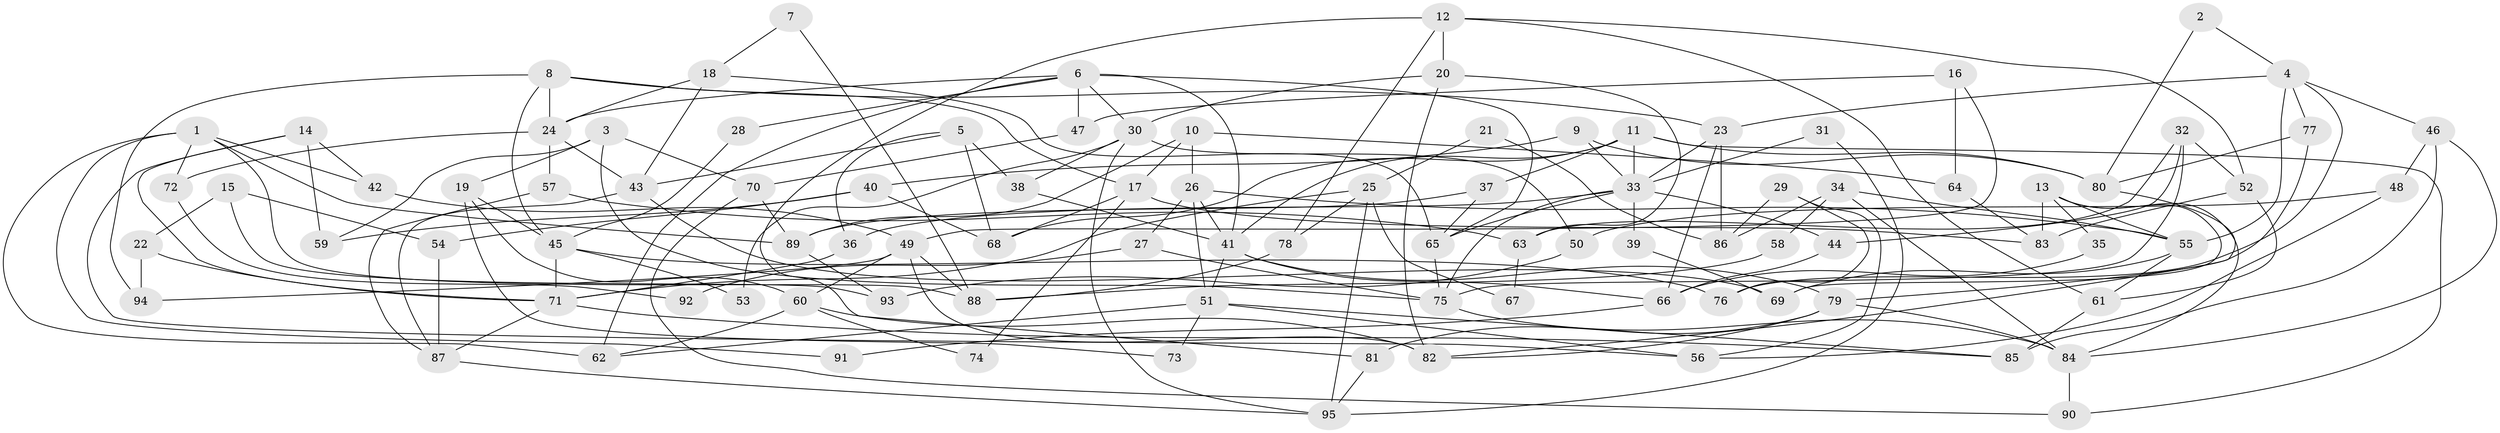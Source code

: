 // Generated by graph-tools (version 1.1) at 2025/02/03/09/25 03:02:12]
// undirected, 95 vertices, 190 edges
graph export_dot {
graph [start="1"]
  node [color=gray90,style=filled];
  1;
  2;
  3;
  4;
  5;
  6;
  7;
  8;
  9;
  10;
  11;
  12;
  13;
  14;
  15;
  16;
  17;
  18;
  19;
  20;
  21;
  22;
  23;
  24;
  25;
  26;
  27;
  28;
  29;
  30;
  31;
  32;
  33;
  34;
  35;
  36;
  37;
  38;
  39;
  40;
  41;
  42;
  43;
  44;
  45;
  46;
  47;
  48;
  49;
  50;
  51;
  52;
  53;
  54;
  55;
  56;
  57;
  58;
  59;
  60;
  61;
  62;
  63;
  64;
  65;
  66;
  67;
  68;
  69;
  70;
  71;
  72;
  73;
  74;
  75;
  76;
  77;
  78;
  79;
  80;
  81;
  82;
  83;
  84;
  85;
  86;
  87;
  88;
  89;
  90;
  91;
  92;
  93;
  94;
  95;
  1 -- 62;
  1 -- 42;
  1 -- 72;
  1 -- 88;
  1 -- 89;
  1 -- 91;
  2 -- 4;
  2 -- 80;
  3 -- 19;
  3 -- 75;
  3 -- 59;
  3 -- 70;
  4 -- 55;
  4 -- 76;
  4 -- 23;
  4 -- 46;
  4 -- 77;
  5 -- 68;
  5 -- 38;
  5 -- 36;
  5 -- 43;
  6 -- 65;
  6 -- 41;
  6 -- 24;
  6 -- 28;
  6 -- 30;
  6 -- 47;
  6 -- 62;
  7 -- 18;
  7 -- 88;
  8 -- 24;
  8 -- 17;
  8 -- 23;
  8 -- 45;
  8 -- 94;
  9 -- 33;
  9 -- 80;
  9 -- 40;
  10 -- 26;
  10 -- 89;
  10 -- 17;
  10 -- 64;
  11 -- 33;
  11 -- 41;
  11 -- 37;
  11 -- 68;
  11 -- 80;
  11 -- 90;
  12 -- 61;
  12 -- 52;
  12 -- 20;
  12 -- 78;
  12 -- 81;
  13 -- 84;
  13 -- 69;
  13 -- 35;
  13 -- 55;
  13 -- 83;
  14 -- 59;
  14 -- 71;
  14 -- 42;
  14 -- 56;
  15 -- 22;
  15 -- 54;
  15 -- 93;
  16 -- 49;
  16 -- 47;
  16 -- 64;
  17 -- 83;
  17 -- 68;
  17 -- 74;
  18 -- 24;
  18 -- 65;
  18 -- 43;
  19 -- 60;
  19 -- 45;
  19 -- 73;
  20 -- 82;
  20 -- 30;
  20 -- 63;
  21 -- 25;
  21 -- 86;
  22 -- 71;
  22 -- 94;
  23 -- 33;
  23 -- 66;
  23 -- 86;
  24 -- 43;
  24 -- 57;
  24 -- 72;
  25 -- 71;
  25 -- 95;
  25 -- 67;
  25 -- 78;
  26 -- 55;
  26 -- 41;
  26 -- 27;
  26 -- 51;
  27 -- 75;
  27 -- 92;
  28 -- 45;
  29 -- 86;
  29 -- 56;
  29 -- 76;
  30 -- 38;
  30 -- 50;
  30 -- 53;
  30 -- 95;
  31 -- 33;
  31 -- 95;
  32 -- 63;
  32 -- 75;
  32 -- 44;
  32 -- 52;
  33 -- 75;
  33 -- 36;
  33 -- 39;
  33 -- 44;
  33 -- 65;
  34 -- 55;
  34 -- 84;
  34 -- 58;
  34 -- 86;
  35 -- 66;
  36 -- 71;
  37 -- 89;
  37 -- 65;
  38 -- 41;
  39 -- 69;
  40 -- 68;
  40 -- 54;
  40 -- 59;
  41 -- 66;
  41 -- 51;
  41 -- 79;
  42 -- 49;
  43 -- 69;
  43 -- 87;
  44 -- 66;
  45 -- 71;
  45 -- 53;
  45 -- 76;
  46 -- 84;
  46 -- 48;
  46 -- 85;
  47 -- 70;
  48 -- 56;
  48 -- 50;
  49 -- 88;
  49 -- 60;
  49 -- 82;
  49 -- 94;
  50 -- 93;
  51 -- 85;
  51 -- 56;
  51 -- 62;
  51 -- 73;
  52 -- 83;
  52 -- 61;
  54 -- 87;
  55 -- 61;
  55 -- 69;
  57 -- 87;
  57 -- 63;
  58 -- 88;
  60 -- 82;
  60 -- 62;
  60 -- 74;
  61 -- 85;
  63 -- 67;
  64 -- 83;
  65 -- 75;
  66 -- 91;
  70 -- 89;
  70 -- 90;
  71 -- 87;
  71 -- 85;
  72 -- 92;
  75 -- 84;
  77 -- 80;
  77 -- 79;
  78 -- 88;
  79 -- 81;
  79 -- 82;
  79 -- 84;
  80 -- 82;
  81 -- 95;
  84 -- 90;
  87 -- 95;
  89 -- 93;
}
